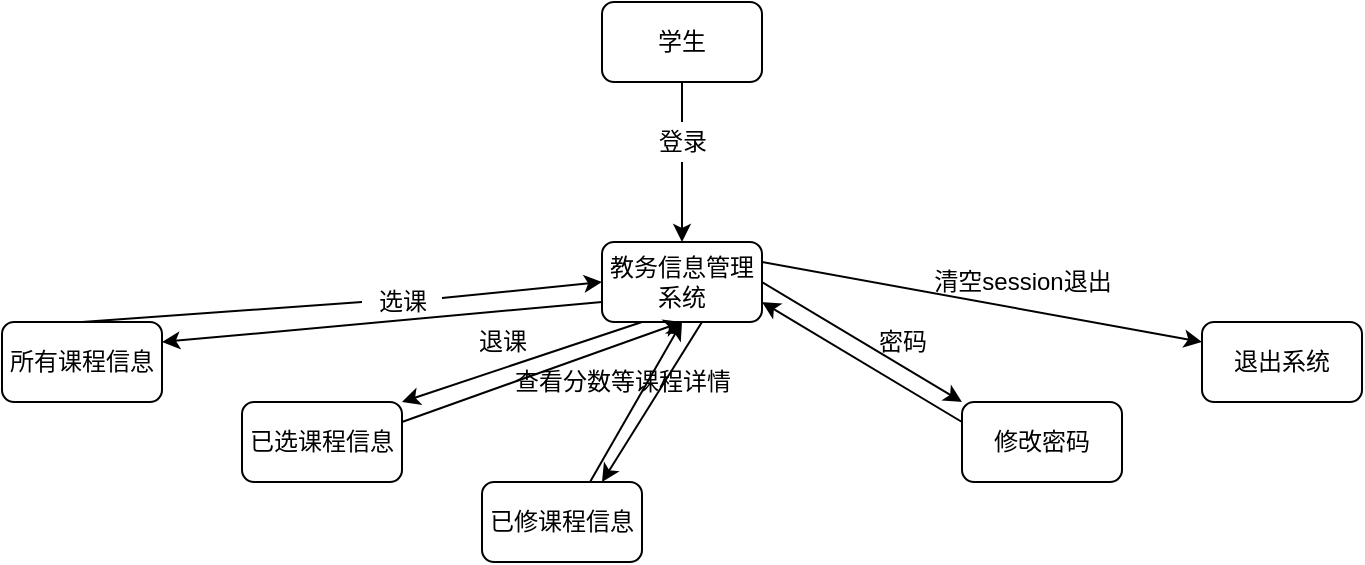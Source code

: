 <mxfile version="16.5.1" type="device"><diagram id="K_YzA3ff_hMJ-NAiK6P4" name="第 1 页"><mxGraphModel dx="1038" dy="660" grid="1" gridSize="10" guides="1" tooltips="1" connect="1" arrows="1" fold="1" page="1" pageScale="1" pageWidth="827" pageHeight="1169" math="0" shadow="0"><root><mxCell id="0"/><mxCell id="1" parent="0"/><mxCell id="8UYfLflR6Cdx6rinWlwA-3" style="edgeStyle=orthogonalEdgeStyle;rounded=0;orthogonalLoop=1;jettySize=auto;html=1;exitX=0.5;exitY=1;exitDx=0;exitDy=0;startArrow=none;" edge="1" parent="1" source="8UYfLflR6Cdx6rinWlwA-5" target="8UYfLflR6Cdx6rinWlwA-2"><mxGeometry relative="1" as="geometry"/></mxCell><mxCell id="8UYfLflR6Cdx6rinWlwA-1" value="学生" style="rounded=1;whiteSpace=wrap;html=1;" vertex="1" parent="1"><mxGeometry x="420" y="40" width="80" height="40" as="geometry"/></mxCell><mxCell id="8UYfLflR6Cdx6rinWlwA-2" value="教务信息管理系统" style="rounded=1;whiteSpace=wrap;html=1;" vertex="1" parent="1"><mxGeometry x="420" y="160" width="80" height="40" as="geometry"/></mxCell><mxCell id="8UYfLflR6Cdx6rinWlwA-6" value="所有课程信息" style="rounded=1;whiteSpace=wrap;html=1;" vertex="1" parent="1"><mxGeometry x="120" y="200" width="80" height="40" as="geometry"/></mxCell><mxCell id="8UYfLflR6Cdx6rinWlwA-7" value="已选课程信息" style="rounded=1;whiteSpace=wrap;html=1;" vertex="1" parent="1"><mxGeometry x="240" y="240" width="80" height="40" as="geometry"/></mxCell><mxCell id="8UYfLflR6Cdx6rinWlwA-8" value="已修课程信息" style="rounded=1;whiteSpace=wrap;html=1;" vertex="1" parent="1"><mxGeometry x="360" y="280" width="80" height="40" as="geometry"/></mxCell><mxCell id="8UYfLflR6Cdx6rinWlwA-10" value="修改密码" style="rounded=1;whiteSpace=wrap;html=1;" vertex="1" parent="1"><mxGeometry x="600" y="240" width="80" height="40" as="geometry"/></mxCell><mxCell id="8UYfLflR6Cdx6rinWlwA-11" value="退出系统" style="rounded=1;whiteSpace=wrap;html=1;" vertex="1" parent="1"><mxGeometry x="720" y="200" width="80" height="40" as="geometry"/></mxCell><mxCell id="8UYfLflR6Cdx6rinWlwA-5" value="登录" style="text;html=1;align=center;verticalAlign=middle;resizable=0;points=[];autosize=1;strokeColor=none;fillColor=none;" vertex="1" parent="1"><mxGeometry x="440" y="100" width="40" height="20" as="geometry"/></mxCell><mxCell id="8UYfLflR6Cdx6rinWlwA-12" value="" style="edgeStyle=orthogonalEdgeStyle;rounded=0;orthogonalLoop=1;jettySize=auto;html=1;exitX=0.5;exitY=1;exitDx=0;exitDy=0;endArrow=none;" edge="1" parent="1" source="8UYfLflR6Cdx6rinWlwA-1" target="8UYfLflR6Cdx6rinWlwA-5"><mxGeometry relative="1" as="geometry"><mxPoint x="460" y="80" as="sourcePoint"/><mxPoint x="460" y="160" as="targetPoint"/></mxGeometry></mxCell><mxCell id="8UYfLflR6Cdx6rinWlwA-21" value="" style="endArrow=classic;html=1;rounded=0;entryX=0;entryY=0.5;entryDx=0;entryDy=0;startArrow=none;" edge="1" parent="1" source="8UYfLflR6Cdx6rinWlwA-24" target="8UYfLflR6Cdx6rinWlwA-2"><mxGeometry width="50" height="50" relative="1" as="geometry"><mxPoint x="160" y="200" as="sourcePoint"/><mxPoint x="210" y="150" as="targetPoint"/></mxGeometry></mxCell><mxCell id="8UYfLflR6Cdx6rinWlwA-22" value="" style="endArrow=classic;html=1;rounded=0;exitX=0;exitY=0.75;exitDx=0;exitDy=0;" edge="1" parent="1" source="8UYfLflR6Cdx6rinWlwA-2"><mxGeometry width="50" height="50" relative="1" as="geometry"><mxPoint x="300" y="140" as="sourcePoint"/><mxPoint x="200" y="210" as="targetPoint"/></mxGeometry></mxCell><mxCell id="8UYfLflR6Cdx6rinWlwA-24" value="选课" style="text;html=1;align=center;verticalAlign=middle;resizable=0;points=[];autosize=1;strokeColor=none;fillColor=none;" vertex="1" parent="1"><mxGeometry x="300" y="180" width="40" height="20" as="geometry"/></mxCell><mxCell id="8UYfLflR6Cdx6rinWlwA-25" value="" style="endArrow=none;html=1;rounded=0;entryX=0;entryY=0.5;entryDx=0;entryDy=0;" edge="1" parent="1" target="8UYfLflR6Cdx6rinWlwA-24"><mxGeometry width="50" height="50" relative="1" as="geometry"><mxPoint x="160" y="200" as="sourcePoint"/><mxPoint x="420" y="180" as="targetPoint"/></mxGeometry></mxCell><mxCell id="8UYfLflR6Cdx6rinWlwA-28" value="" style="endArrow=classic;html=1;rounded=0;exitX=0.25;exitY=1;exitDx=0;exitDy=0;" edge="1" parent="1" source="8UYfLflR6Cdx6rinWlwA-2"><mxGeometry width="50" height="50" relative="1" as="geometry"><mxPoint x="530" y="220" as="sourcePoint"/><mxPoint x="320" y="240" as="targetPoint"/></mxGeometry></mxCell><mxCell id="8UYfLflR6Cdx6rinWlwA-29" value="" style="endArrow=classic;html=1;rounded=0;entryX=0.5;entryY=1;entryDx=0;entryDy=0;" edge="1" parent="1" target="8UYfLflR6Cdx6rinWlwA-2"><mxGeometry width="50" height="50" relative="1" as="geometry"><mxPoint x="320" y="250" as="sourcePoint"/><mxPoint x="430" y="150" as="targetPoint"/><Array as="points"/></mxGeometry></mxCell><mxCell id="8UYfLflR6Cdx6rinWlwA-30" value="退课" style="text;html=1;align=center;verticalAlign=middle;resizable=0;points=[];autosize=1;strokeColor=none;fillColor=none;" vertex="1" parent="1"><mxGeometry x="350" y="200" width="40" height="20" as="geometry"/></mxCell><mxCell id="8UYfLflR6Cdx6rinWlwA-32" value="" style="endArrow=classic;html=1;rounded=0;entryX=0.5;entryY=1;entryDx=0;entryDy=0;" edge="1" parent="1" target="8UYfLflR6Cdx6rinWlwA-2"><mxGeometry width="50" height="50" relative="1" as="geometry"><mxPoint x="414" y="280" as="sourcePoint"/><mxPoint x="464" y="230" as="targetPoint"/></mxGeometry></mxCell><mxCell id="8UYfLflR6Cdx6rinWlwA-33" value="" style="endArrow=classic;html=1;rounded=0;entryX=0.75;entryY=0;entryDx=0;entryDy=0;" edge="1" parent="1" target="8UYfLflR6Cdx6rinWlwA-8"><mxGeometry width="50" height="50" relative="1" as="geometry"><mxPoint x="470" y="200" as="sourcePoint"/><mxPoint x="430" y="280" as="targetPoint"/></mxGeometry></mxCell><mxCell id="8UYfLflR6Cdx6rinWlwA-34" value="查看分数等课程详情" style="text;html=1;align=center;verticalAlign=middle;resizable=0;points=[];autosize=1;strokeColor=none;fillColor=none;" vertex="1" parent="1"><mxGeometry x="370" y="220" width="120" height="20" as="geometry"/></mxCell><mxCell id="8UYfLflR6Cdx6rinWlwA-44" value="" style="endArrow=classic;html=1;rounded=0;entryX=1;entryY=0.75;entryDx=0;entryDy=0;" edge="1" parent="1" target="8UYfLflR6Cdx6rinWlwA-2"><mxGeometry width="50" height="50" relative="1" as="geometry"><mxPoint x="600" y="250" as="sourcePoint"/><mxPoint x="530" y="170" as="targetPoint"/></mxGeometry></mxCell><mxCell id="8UYfLflR6Cdx6rinWlwA-45" value="" style="endArrow=classic;html=1;rounded=0;" edge="1" parent="1"><mxGeometry width="50" height="50" relative="1" as="geometry"><mxPoint x="500" y="180" as="sourcePoint"/><mxPoint x="600" y="240" as="targetPoint"/></mxGeometry></mxCell><mxCell id="8UYfLflR6Cdx6rinWlwA-46" value="密码" style="text;html=1;align=center;verticalAlign=middle;resizable=0;points=[];autosize=1;strokeColor=none;fillColor=none;" vertex="1" parent="1"><mxGeometry x="550" y="200" width="40" height="20" as="geometry"/></mxCell><mxCell id="8UYfLflR6Cdx6rinWlwA-47" value="" style="endArrow=classic;html=1;rounded=0;entryX=0;entryY=0.25;entryDx=0;entryDy=0;" edge="1" parent="1" target="8UYfLflR6Cdx6rinWlwA-11"><mxGeometry width="50" height="50" relative="1" as="geometry"><mxPoint x="500" y="170" as="sourcePoint"/><mxPoint x="550" y="120" as="targetPoint"/></mxGeometry></mxCell><mxCell id="8UYfLflR6Cdx6rinWlwA-48" value="清空session退出" style="text;html=1;align=center;verticalAlign=middle;resizable=0;points=[];autosize=1;strokeColor=none;fillColor=none;" vertex="1" parent="1"><mxGeometry x="580" y="170" width="100" height="20" as="geometry"/></mxCell></root></mxGraphModel></diagram></mxfile>